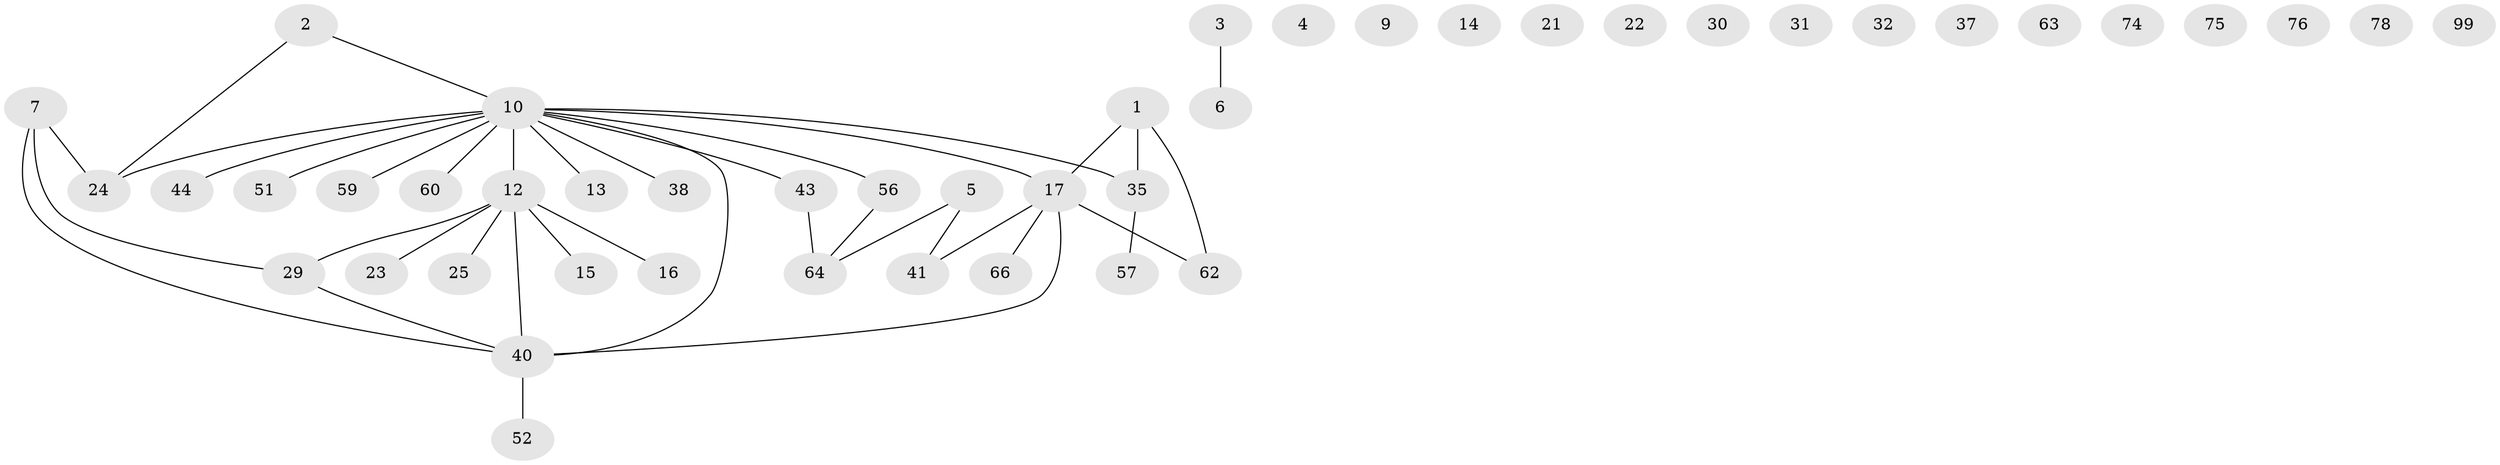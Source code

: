 // original degree distribution, {1: 0.29411764705882354, 2: 0.2647058823529412, 3: 0.16666666666666666, 4: 0.09803921568627451, 0: 0.11764705882352941, 6: 0.00980392156862745, 5: 0.029411764705882353, 7: 0.0196078431372549}
// Generated by graph-tools (version 1.1) at 2025/16/03/04/25 18:16:31]
// undirected, 46 vertices, 39 edges
graph export_dot {
graph [start="1"]
  node [color=gray90,style=filled];
  1 [super="+8"];
  2 [super="+20"];
  3 [super="+33"];
  4 [super="+53"];
  5 [super="+50"];
  6 [super="+68"];
  7 [super="+45+18"];
  9;
  10 [super="+11+65"];
  12 [super="+46+90+34"];
  13 [super="+26"];
  14 [super="+88"];
  15 [super="+100+49"];
  16 [super="+19"];
  17 [super="+72+27+67"];
  21 [super="+81"];
  22;
  23;
  24 [super="+54"];
  25;
  29 [super="+36+79"];
  30;
  31;
  32;
  35 [super="+69+48"];
  37;
  38;
  40 [super="+93+77+55+58"];
  41 [super="+95"];
  43 [super="+73+47"];
  44;
  51;
  52 [super="+70+84"];
  56;
  57;
  59;
  60 [super="+89"];
  62;
  63;
  64 [super="+92+97"];
  66;
  74;
  75;
  76;
  78;
  99;
  1 -- 62;
  1 -- 35;
  1 -- 17;
  2 -- 10;
  2 -- 24;
  3 -- 6;
  5 -- 64;
  5 -- 41;
  7 -- 29;
  7 -- 24;
  7 -- 40;
  10 -- 12 [weight=2];
  10 -- 13;
  10 -- 17 [weight=2];
  10 -- 24 [weight=2];
  10 -- 35;
  10 -- 38;
  10 -- 43 [weight=2];
  10 -- 44;
  10 -- 51 [weight=2];
  10 -- 56;
  10 -- 59;
  10 -- 60;
  10 -- 40;
  12 -- 25;
  12 -- 29;
  12 -- 23;
  12 -- 15;
  12 -- 16;
  12 -- 40;
  17 -- 66;
  17 -- 41;
  17 -- 62;
  17 -- 40;
  29 -- 40;
  35 -- 57;
  40 -- 52 [weight=2];
  43 -- 64 [weight=2];
  56 -- 64;
}
